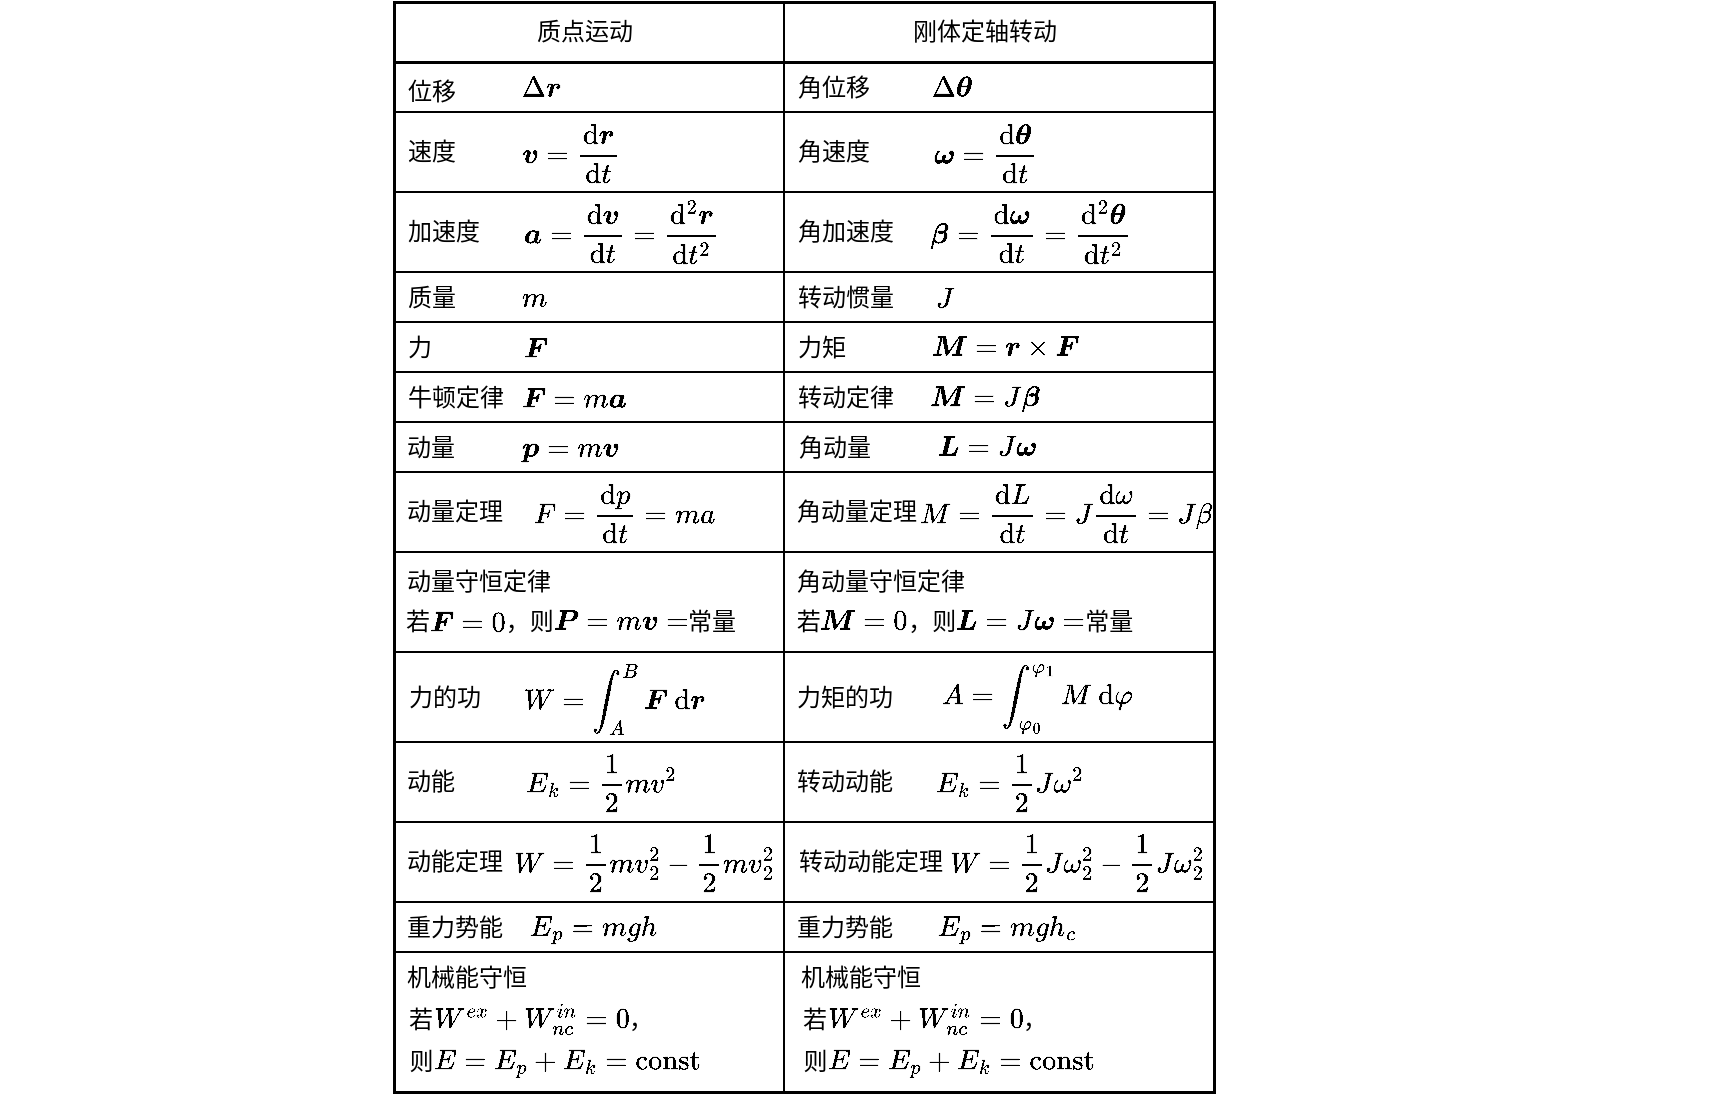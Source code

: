 <mxfile version="17.2.1" type="device"><diagram id="E-HRKaIm9mkoNPdgHBWo" name="第 1 页"><mxGraphModel dx="538" dy="391" grid="1" gridSize="5" guides="1" tooltips="1" connect="1" arrows="1" fold="1" page="1" pageScale="1" pageWidth="827" pageHeight="1169" math="1" shadow="0"><root><mxCell id="0"/><mxCell id="1" parent="0"/><mxCell id="P5UcKz4l3dWBP9nsOD-e-7" value="" style="rounded=0;whiteSpace=wrap;html=1;strokeWidth=1.5;connectable=0;" parent="1" vertex="1"><mxGeometry x="160" y="330" width="410" height="545" as="geometry"/></mxCell><mxCell id="P5UcKz4l3dWBP9nsOD-e-8" value="" style="endArrow=none;html=1;rounded=0;" parent="1" edge="1"><mxGeometry width="50" height="50" relative="1" as="geometry"><mxPoint x="160" y="385" as="sourcePoint"/><mxPoint x="570" y="385" as="targetPoint"/></mxGeometry></mxCell><mxCell id="P5UcKz4l3dWBP9nsOD-e-9" value="位移" style="text;html=1;resizable=0;autosize=1;align=left;verticalAlign=middle;points=[];fillColor=none;strokeColor=none;rounded=0;" parent="1" vertex="1"><mxGeometry x="165" y="365" width="35" height="20" as="geometry"/></mxCell><mxCell id="P5UcKz4l3dWBP9nsOD-e-10" value="速度" style="text;html=1;align=left;verticalAlign=middle;resizable=0;points=[];autosize=1;strokeColor=none;fillColor=none;" parent="1" vertex="1"><mxGeometry x="165" y="394.5" width="35" height="20" as="geometry"/></mxCell><mxCell id="P5UcKz4l3dWBP9nsOD-e-11" value="加速度" style="text;html=1;align=left;verticalAlign=middle;resizable=0;points=[];autosize=1;strokeColor=none;fillColor=none;" parent="1" vertex="1"><mxGeometry x="165" y="435" width="50" height="20" as="geometry"/></mxCell><mxCell id="P5UcKz4l3dWBP9nsOD-e-13" value="质量" style="text;html=1;align=left;verticalAlign=middle;resizable=0;points=[];autosize=1;strokeColor=none;fillColor=none;" parent="1" vertex="1"><mxGeometry x="165" y="467.5" width="35" height="20" as="geometry"/></mxCell><mxCell id="P5UcKz4l3dWBP9nsOD-e-16" value="角位移" style="text;html=1;align=left;verticalAlign=middle;resizable=0;points=[];autosize=1;strokeColor=none;fillColor=none;" parent="1" vertex="1"><mxGeometry x="360" y="362.5" width="50" height="20" as="geometry"/></mxCell><mxCell id="P5UcKz4l3dWBP9nsOD-e-17" value="角速度" style="text;html=1;align=left;verticalAlign=middle;resizable=0;points=[];autosize=1;strokeColor=none;fillColor=none;" parent="1" vertex="1"><mxGeometry x="360" y="395" width="50" height="20" as="geometry"/></mxCell><mxCell id="P5UcKz4l3dWBP9nsOD-e-18" value="角加速度" style="text;html=1;align=left;verticalAlign=middle;resizable=0;points=[];autosize=1;strokeColor=none;fillColor=none;" parent="1" vertex="1"><mxGeometry x="360" y="435" width="60" height="20" as="geometry"/></mxCell><mxCell id="P5UcKz4l3dWBP9nsOD-e-19" value="转动惯量" style="text;html=1;align=left;verticalAlign=middle;resizable=0;points=[];autosize=1;strokeColor=none;fillColor=none;" parent="1" vertex="1"><mxGeometry x="360" y="467.5" width="60" height="20" as="geometry"/></mxCell><mxCell id="P5UcKz4l3dWBP9nsOD-e-23" value="$$\Delta\boldsymbol{r}$$" style="text;html=1;resizable=1;autosize=1;align=center;verticalAlign=middle;points=[];fillColor=none;strokeColor=none;rounded=0;movable=1;rotatable=1;deletable=1;editable=1;connectable=1;" parent="1" vertex="1"><mxGeometry x="215" y="360" width="35" height="25" as="geometry"/></mxCell><mxCell id="P5UcKz4l3dWBP9nsOD-e-24" value="" style="endArrow=none;html=1;rounded=0;" parent="1" edge="1"><mxGeometry width="50" height="50" relative="1" as="geometry"><mxPoint x="355" y="875" as="sourcePoint"/><mxPoint x="355" y="330" as="targetPoint"/></mxGeometry></mxCell><mxCell id="P5UcKz4l3dWBP9nsOD-e-25" value="$$\boldsymbol{v}=\frac{\mathrm{d}\boldsymbol{r}}{\mathrm{d}t}&lt;br&gt;$$" style="text;html=1;resizable=1;autosize=1;align=center;verticalAlign=middle;points=[];fillColor=none;strokeColor=none;rounded=0;movable=1;rotatable=1;deletable=1;editable=1;connectable=1;" parent="1" vertex="1"><mxGeometry x="215" y="384" width="65" height="41" as="geometry"/></mxCell><mxCell id="P5UcKz4l3dWBP9nsOD-e-27" value="$$\boldsymbol{a}=\frac{\mathrm{d}\boldsymbol{v}}{\mathrm{d}t}=\frac{\mathrm{d}^2\boldsymbol{r}}{\mathrm{d}t^2}$$" style="text;html=1;resizable=1;autosize=1;align=center;verticalAlign=middle;points=[];fillColor=none;strokeColor=none;rounded=0;movable=1;rotatable=1;deletable=1;editable=1;connectable=1;" parent="1" vertex="1"><mxGeometry x="215" y="425" width="115" height="40" as="geometry"/></mxCell><mxCell id="P5UcKz4l3dWBP9nsOD-e-28" value="$$m$$" style="text;html=1;resizable=1;autosize=1;align=center;verticalAlign=middle;points=[];fillColor=none;strokeColor=none;rounded=0;movable=1;rotatable=1;deletable=1;editable=1;connectable=1;" parent="1" vertex="1"><mxGeometry x="215" y="465" width="30" height="25" as="geometry"/></mxCell><mxCell id="P5UcKz4l3dWBP9nsOD-e-29" value="$$J$$" style="text;html=1;resizable=1;autosize=1;align=center;verticalAlign=middle;points=[];fillColor=none;strokeColor=none;rounded=0;movable=1;rotatable=1;deletable=1;editable=1;connectable=0;" parent="1" vertex="1"><mxGeometry x="420" y="465" width="30" height="25" as="geometry"/></mxCell><mxCell id="P5UcKz4l3dWBP9nsOD-e-33" value="$$\boldsymbol{\beta}=\frac{\mathrm{d}\boldsymbol{\omega}}{\mathrm{d}t}=\frac{\mathrm{d}^2\boldsymbol{\theta}}{\mathrm{d}t^2}$$" style="text;html=1;resizable=1;autosize=1;align=center;verticalAlign=middle;points=[];fillColor=none;strokeColor=none;rounded=0;movable=1;rotatable=1;deletable=1;editable=1;connectable=0;" parent="1" vertex="1"><mxGeometry x="420" y="425" width="115" height="40" as="geometry"/></mxCell><mxCell id="P5UcKz4l3dWBP9nsOD-e-35" value="" style="endArrow=none;html=1;rounded=0;" parent="1" edge="1"><mxGeometry width="50" height="50" relative="1" as="geometry"><mxPoint x="160" y="425" as="sourcePoint"/><mxPoint x="570" y="425" as="targetPoint"/></mxGeometry></mxCell><mxCell id="P5UcKz4l3dWBP9nsOD-e-36" value="" style="endArrow=none;html=1;rounded=0;" parent="1" edge="1"><mxGeometry width="50" height="50" relative="1" as="geometry"><mxPoint x="160" y="465" as="sourcePoint"/><mxPoint x="570" y="465" as="targetPoint"/></mxGeometry></mxCell><mxCell id="NG12ff7dK1U4a7lftc5r-1" value="" style="endArrow=none;html=1;rounded=0;" parent="1" edge="1"><mxGeometry width="50" height="50" relative="1" as="geometry"><mxPoint x="160" y="515" as="sourcePoint"/><mxPoint x="570" y="515" as="targetPoint"/></mxGeometry></mxCell><mxCell id="NG12ff7dK1U4a7lftc5r-2" value="力" style="text;html=1;resizable=0;autosize=1;align=left;verticalAlign=middle;points=[];fillColor=none;strokeColor=none;rounded=0;" parent="1" vertex="1"><mxGeometry x="165" y="492.5" width="25" height="20" as="geometry"/></mxCell><mxCell id="NG12ff7dK1U4a7lftc5r-3" value="牛顿定律" style="text;html=1;align=left;verticalAlign=middle;resizable=0;points=[];autosize=1;strokeColor=none;fillColor=none;" parent="1" vertex="1"><mxGeometry x="165" y="517.5" width="60" height="20" as="geometry"/></mxCell><mxCell id="NG12ff7dK1U4a7lftc5r-4" value="力矩" style="text;html=1;align=left;verticalAlign=middle;resizable=0;points=[];autosize=1;strokeColor=none;fillColor=none;" parent="1" vertex="1"><mxGeometry x="360" y="492.5" width="35" height="20" as="geometry"/></mxCell><mxCell id="NG12ff7dK1U4a7lftc5r-5" value="转动定律" style="text;html=1;align=left;verticalAlign=middle;resizable=0;points=[];autosize=1;strokeColor=none;fillColor=none;" parent="1" vertex="1"><mxGeometry x="360" y="517.5" width="60" height="20" as="geometry"/></mxCell><mxCell id="NG12ff7dK1U4a7lftc5r-6" value="$$\boldsymbol{F}$$" style="text;html=1;resizable=1;autosize=1;align=center;verticalAlign=middle;points=[];fillColor=none;strokeColor=none;rounded=0;movable=1;rotatable=1;deletable=1;editable=1;connectable=1;" parent="1" vertex="1"><mxGeometry x="215" y="490" width="30" height="25" as="geometry"/></mxCell><mxCell id="NG12ff7dK1U4a7lftc5r-7" value="$$\boldsymbol{F}=m\boldsymbol{a}&lt;br&gt;$$" style="text;html=1;resizable=1;autosize=1;align=center;verticalAlign=middle;points=[];fillColor=none;strokeColor=none;rounded=0;movable=1;rotatable=1;deletable=1;editable=1;connectable=1;" parent="1" vertex="1"><mxGeometry x="215" y="515" width="70" height="25" as="geometry"/></mxCell><mxCell id="NG12ff7dK1U4a7lftc5r-8" value="$$\boldsymbol{M}=\boldsymbol{r}\times\boldsymbol{F}$$" style="text;html=1;align=center;verticalAlign=middle;resizable=1;points=[];autosize=1;strokeColor=none;fillColor=none;movable=1;rotatable=1;deletable=1;editable=1;connectable=0;" parent="1" vertex="1"><mxGeometry x="420" y="490" width="90" height="25" as="geometry"/></mxCell><mxCell id="NG12ff7dK1U4a7lftc5r-9" value="$$\boldsymbol{M}=J\boldsymbol{\beta}&lt;br&gt;$$" style="text;html=1;resizable=1;autosize=1;align=center;verticalAlign=middle;points=[];fillColor=none;strokeColor=none;rounded=0;movable=1;rotatable=1;deletable=1;editable=1;connectable=0;" parent="1" vertex="1"><mxGeometry x="420" y="515" width="70" height="25" as="geometry"/></mxCell><mxCell id="NG12ff7dK1U4a7lftc5r-11" value="" style="endArrow=none;html=1;rounded=0;" parent="1" edge="1"><mxGeometry width="50" height="50" relative="1" as="geometry"><mxPoint x="160" y="490" as="sourcePoint"/><mxPoint x="570" y="490" as="targetPoint"/></mxGeometry></mxCell><mxCell id="NG12ff7dK1U4a7lftc5r-12" value="$$\Delta\boldsymbol{\theta}$$" style="text;html=1;resizable=1;autosize=1;align=center;verticalAlign=middle;points=[];fillColor=none;strokeColor=none;rounded=0;movable=1;rotatable=1;deletable=1;editable=1;connectable=0;" parent="1" vertex="1"><mxGeometry x="420" y="360" width="35" height="25" as="geometry"/></mxCell><mxCell id="NG12ff7dK1U4a7lftc5r-14" value="$$\boldsymbol{\omega}=\frac{\mathrm{d}\boldsymbol{\theta}}{\mathrm{d}t}&lt;br&gt;$$" style="text;html=1;resizable=1;autosize=1;align=center;verticalAlign=middle;points=[];fillColor=none;strokeColor=none;rounded=0;movable=1;rotatable=1;deletable=1;editable=1;connectable=0;" parent="1" vertex="1"><mxGeometry x="420" y="385" width="70" height="40" as="geometry"/></mxCell><mxCell id="e4iWWG6RuFmeqOAaBxkB-1" value="质点运动" style="text;html=1;align=center;verticalAlign=middle;resizable=1;points=[];autosize=1;strokeColor=none;fillColor=none;movable=1;rotatable=1;deletable=1;editable=1;connectable=1;" parent="1" vertex="1"><mxGeometry x="225" y="330" width="60" height="30" as="geometry"/></mxCell><mxCell id="e4iWWG6RuFmeqOAaBxkB-2" value="刚体定轴转动" style="text;html=1;align=center;verticalAlign=middle;resizable=1;points=[];autosize=1;strokeColor=none;fillColor=none;movable=1;rotatable=1;deletable=1;editable=1;connectable=1;" parent="1" vertex="1"><mxGeometry x="412.5" y="330" width="85" height="30" as="geometry"/></mxCell><mxCell id="e4iWWG6RuFmeqOAaBxkB-3" value="动量" style="text;html=1;align=center;verticalAlign=middle;resizable=1;points=[];autosize=1;strokeColor=none;fillColor=none;movable=1;rotatable=1;deletable=1;editable=1;connectable=1;" parent="1" vertex="1"><mxGeometry x="160" y="540" width="35" height="25" as="geometry"/></mxCell><mxCell id="e4iWWG6RuFmeqOAaBxkB-4" value="动量定理" style="text;html=1;align=center;verticalAlign=middle;resizable=1;points=[];autosize=1;strokeColor=none;fillColor=none;movable=1;rotatable=1;deletable=1;editable=1;connectable=1;" parent="1" vertex="1"><mxGeometry x="160" y="572" width="60" height="25" as="geometry"/></mxCell><mxCell id="e4iWWG6RuFmeqOAaBxkB-7" value="动量守恒定律" style="text;html=1;align=center;verticalAlign=middle;resizable=0;points=[];autosize=1;strokeColor=none;fillColor=none;" parent="1" vertex="1"><mxGeometry x="159" y="610" width="85" height="20" as="geometry"/></mxCell><mxCell id="e4iWWG6RuFmeqOAaBxkB-8" value="角动量" style="text;html=1;align=center;verticalAlign=middle;resizable=0;points=[];autosize=1;strokeColor=none;fillColor=none;" parent="1" vertex="1"><mxGeometry x="355" y="542.5" width="50" height="20" as="geometry"/></mxCell><mxCell id="e4iWWG6RuFmeqOAaBxkB-9" value="角动量定理" style="text;html=1;align=center;verticalAlign=middle;resizable=1;points=[];autosize=1;strokeColor=none;fillColor=none;movable=1;rotatable=1;deletable=1;editable=1;connectable=1;" parent="1" vertex="1"><mxGeometry x="353" y="575" width="75" height="20" as="geometry"/></mxCell><mxCell id="e4iWWG6RuFmeqOAaBxkB-11" value="角动量守恒定律" style="text;html=1;align=center;verticalAlign=middle;resizable=0;points=[];autosize=1;strokeColor=none;fillColor=none;" parent="1" vertex="1"><mxGeometry x="355" y="610" width="95" height="20" as="geometry"/></mxCell><mxCell id="e4iWWG6RuFmeqOAaBxkB-12" value="$$\boldsymbol{p}=m\boldsymbol{v}&lt;br&gt;$$" style="text;html=1;resizable=1;autosize=1;align=center;verticalAlign=middle;points=[];fillColor=none;strokeColor=none;rounded=0;movable=1;rotatable=1;deletable=1;editable=1;connectable=1;" parent="1" vertex="1"><mxGeometry x="217.5" y="540" width="60" height="25" as="geometry"/></mxCell><mxCell id="e4iWWG6RuFmeqOAaBxkB-13" value="$$\boldsymbol{L}=J\boldsymbol{\omega}&lt;br&gt;$$" style="text;html=1;resizable=1;autosize=1;align=center;verticalAlign=middle;points=[];fillColor=none;strokeColor=none;rounded=0;movable=1;rotatable=1;deletable=1;editable=1;connectable=0;" parent="1" vertex="1"><mxGeometry x="422.5" y="540" width="67.5" height="25" as="geometry"/></mxCell><mxCell id="e4iWWG6RuFmeqOAaBxkB-14" value="$$M=\frac{\mathrm{d} L}{\mathrm{d} t}=J \frac{\mathrm{d} \omega}{\mathrm{d} t}&lt;br&gt;=J \beta$$" style="text;html=1;align=center;verticalAlign=middle;resizable=1;points=[];autosize=1;strokeColor=none;fillColor=none;movable=1;rotatable=1;deletable=1;editable=1;connectable=0;" parent="1" vertex="1"><mxGeometry x="425" y="565" width="140" height="40" as="geometry"/></mxCell><mxCell id="e4iWWG6RuFmeqOAaBxkB-15" value="$$F=\frac{\mathrm{d} p}{\mathrm{d} t}=&lt;br&gt;ma$$" style="text;html=1;align=center;verticalAlign=middle;resizable=1;points=[];autosize=1;strokeColor=none;fillColor=none;movable=1;rotatable=1;deletable=1;editable=1;connectable=1;" parent="1" vertex="1"><mxGeometry x="225" y="565" width="100" height="40" as="geometry"/></mxCell><mxCell id="e4iWWG6RuFmeqOAaBxkB-16" value="若\(\boldsymbol{F}=0\)，则\(\boldsymbol{P}=m\boldsymbol{v}=\)常量" style="text;html=1;align=center;verticalAlign=middle;resizable=1;points=[];autosize=1;strokeColor=none;fillColor=none;movable=1;rotatable=1;deletable=1;editable=1;connectable=1;" parent="1" vertex="1"><mxGeometry x="160" y="630" width="175" height="20" as="geometry"/></mxCell><mxCell id="e4iWWG6RuFmeqOAaBxkB-17" value="若\(\boldsymbol{M}=0\)，则\(\boldsymbol{L}=J\boldsymbol{\omega}=\)常量" style="text;html=1;align=center;verticalAlign=middle;resizable=1;points=[];autosize=1;strokeColor=none;fillColor=none;movable=1;rotatable=1;deletable=1;editable=1;connectable=0;" parent="1" vertex="1"><mxGeometry x="355" y="630" width="180" height="20" as="geometry"/></mxCell><mxCell id="e4iWWG6RuFmeqOAaBxkB-19" value="力的功" style="text;html=1;align=center;verticalAlign=middle;resizable=0;points=[];autosize=1;strokeColor=none;fillColor=none;" parent="1" vertex="1"><mxGeometry x="160" y="667.5" width="50" height="20" as="geometry"/></mxCell><mxCell id="e4iWWG6RuFmeqOAaBxkB-20" value="力矩的功" style="text;html=1;align=center;verticalAlign=middle;resizable=0;points=[];autosize=1;strokeColor=none;fillColor=none;" parent="1" vertex="1"><mxGeometry x="355" y="667.5" width="60" height="20" as="geometry"/></mxCell><mxCell id="e4iWWG6RuFmeqOAaBxkB-21" value="动能" style="text;html=1;align=center;verticalAlign=middle;resizable=0;points=[];autosize=1;strokeColor=none;fillColor=none;" parent="1" vertex="1"><mxGeometry x="160" y="710" width="35" height="20" as="geometry"/></mxCell><mxCell id="e4iWWG6RuFmeqOAaBxkB-22" value="转动动能" style="text;html=1;align=center;verticalAlign=middle;resizable=0;points=[];autosize=1;strokeColor=none;fillColor=none;" parent="1" vertex="1"><mxGeometry x="355" y="710" width="60" height="20" as="geometry"/></mxCell><mxCell id="e4iWWG6RuFmeqOAaBxkB-23" value="动能定理" style="text;html=1;align=center;verticalAlign=middle;resizable=0;points=[];autosize=1;strokeColor=none;fillColor=none;" parent="1" vertex="1"><mxGeometry x="160" y="750" width="60" height="20" as="geometry"/></mxCell><mxCell id="e4iWWG6RuFmeqOAaBxkB-24" value="转动动能定理" style="text;html=1;align=center;verticalAlign=middle;resizable=0;points=[];autosize=1;strokeColor=none;fillColor=none;" parent="1" vertex="1"><mxGeometry x="355" y="750" width="85" height="20" as="geometry"/></mxCell><mxCell id="e4iWWG6RuFmeqOAaBxkB-25" value="重力势能" style="text;html=1;align=center;verticalAlign=middle;resizable=1;points=[];autosize=1;strokeColor=none;fillColor=none;movable=1;rotatable=1;deletable=1;editable=1;connectable=1;" parent="1" vertex="1"><mxGeometry x="160" y="780" width="60" height="25" as="geometry"/></mxCell><mxCell id="e4iWWG6RuFmeqOAaBxkB-26" value="重力势能" style="text;html=1;align=center;verticalAlign=middle;resizable=1;points=[];autosize=1;strokeColor=none;fillColor=none;movable=1;rotatable=1;deletable=1;editable=1;connectable=1;" parent="1" vertex="1"><mxGeometry x="355" y="780" width="60" height="25" as="geometry"/></mxCell><mxCell id="e4iWWG6RuFmeqOAaBxkB-27" value="机械能守恒" style="text;html=1;align=center;verticalAlign=middle;resizable=1;points=[];autosize=1;strokeColor=none;fillColor=none;movable=1;rotatable=1;deletable=1;editable=1;connectable=1;" parent="1" vertex="1"><mxGeometry x="160" y="805" width="71" height="25" as="geometry"/></mxCell><mxCell id="e4iWWG6RuFmeqOAaBxkB-29" value="$$A=\int_{\varphi_{0}}^{\varphi_1} M \mathrm{~d} \varphi$$" style="text;html=1;align=center;verticalAlign=middle;resizable=1;points=[];autosize=1;strokeColor=none;fillColor=none;movable=1;rotatable=1;deletable=1;editable=1;connectable=0;" parent="1" vertex="1"><mxGeometry x="428" y="655" width="105" height="45" as="geometry"/></mxCell><mxCell id="e4iWWG6RuFmeqOAaBxkB-30" value="$$W=\int_{A}^{B} \boldsymbol{F} \mathrm{~d} \boldsymbol{r}$$" style="text;html=1;align=center;verticalAlign=middle;resizable=1;points=[];autosize=1;strokeColor=none;fillColor=none;movable=1;rotatable=1;deletable=1;editable=1;connectable=1;" parent="1" vertex="1"><mxGeometry x="217.5" y="655" width="105" height="45" as="geometry"/></mxCell><mxCell id="e4iWWG6RuFmeqOAaBxkB-31" value="$$E_k=\frac{1}{2}mv^2$$" style="text;html=1;align=center;verticalAlign=middle;resizable=1;points=[];autosize=1;strokeColor=none;fillColor=none;movable=1;rotatable=1;deletable=1;editable=1;connectable=1;" parent="1" vertex="1"><mxGeometry x="220" y="700" width="85" height="40" as="geometry"/></mxCell><mxCell id="e4iWWG6RuFmeqOAaBxkB-32" value="$$E_k=\frac{1}{2}J\omega^2$$" style="text;html=1;align=center;verticalAlign=middle;resizable=1;points=[];autosize=1;strokeColor=none;fillColor=none;movable=1;rotatable=1;deletable=1;editable=1;connectable=0;" parent="1" vertex="1"><mxGeometry x="428" y="700" width="77.5" height="40" as="geometry"/></mxCell><mxCell id="e4iWWG6RuFmeqOAaBxkB-33" value="机械能守恒" style="text;html=1;align=center;verticalAlign=middle;resizable=0;points=[];autosize=1;strokeColor=none;fillColor=none;" parent="1" vertex="1"><mxGeometry x="355" y="807.5" width="75" height="20" as="geometry"/></mxCell><mxCell id="e4iWWG6RuFmeqOAaBxkB-34" value="$$W=\frac{1}{2}mv_2^2-\frac{1}{2}mv_2^2&lt;br&gt;$$" style="text;html=1;align=center;verticalAlign=middle;resizable=1;points=[];autosize=1;strokeColor=none;fillColor=none;movable=1;rotatable=1;deletable=1;editable=1;connectable=1;" parent="1" vertex="1"><mxGeometry x="215" y="740" width="140" height="40" as="geometry"/></mxCell><mxCell id="e4iWWG6RuFmeqOAaBxkB-35" value="$$W=\frac{1}{2}J\omega_2^2-\frac{1}{2}J\omega_2^2&lt;br&gt;$$" style="text;html=1;align=center;verticalAlign=middle;resizable=1;points=[];autosize=1;strokeColor=none;fillColor=none;movable=1;rotatable=1;deletable=1;editable=1;connectable=0;" parent="1" vertex="1"><mxGeometry x="435" y="740" width="132" height="40" as="geometry"/></mxCell><mxCell id="e4iWWG6RuFmeqOAaBxkB-36" value="$$E_p=mgh$$" style="text;html=1;align=center;verticalAlign=middle;resizable=1;points=[];autosize=1;strokeColor=none;fillColor=none;movable=1;rotatable=1;deletable=1;editable=1;connectable=1;" parent="1" vertex="1"><mxGeometry x="225" y="780" width="67.5" height="25" as="geometry"/></mxCell><mxCell id="e4iWWG6RuFmeqOAaBxkB-37" value="$$E_p=mgh_c$$" style="text;html=1;align=center;verticalAlign=middle;resizable=1;points=[];autosize=1;strokeColor=none;fillColor=none;movable=1;rotatable=1;deletable=1;editable=1;connectable=0;" parent="1" vertex="1"><mxGeometry x="425.5" y="780" width="80" height="25" as="geometry"/></mxCell><mxCell id="e4iWWG6RuFmeqOAaBxkB-38" value="若\(W^{ex}+W_{nc}^{in}=0\)，" style="text;html=1;align=center;verticalAlign=middle;resizable=1;points=[];autosize=1;strokeColor=none;fillColor=none;movable=1;rotatable=1;deletable=1;editable=1;connectable=1;" parent="1" vertex="1"><mxGeometry x="165" y="830" width="126" height="15" as="geometry"/></mxCell><mxCell id="e4iWWG6RuFmeqOAaBxkB-39" value="则\(E=E_p+E_k=\text{const}\)" style="text;html=1;align=center;verticalAlign=middle;resizable=1;points=[];autosize=1;strokeColor=none;fillColor=none;movable=1;rotatable=1;deletable=1;editable=1;connectable=1;" parent="1" vertex="1"><mxGeometry x="160" y="850" width="160" height="20" as="geometry"/></mxCell><mxCell id="e4iWWG6RuFmeqOAaBxkB-40" value="若\(W^{ex}+W_{nc}^{in}=0\)，" style="text;html=1;align=center;verticalAlign=middle;resizable=1;points=[];autosize=1;strokeColor=none;fillColor=none;movable=1;rotatable=1;deletable=1;editable=1;connectable=0;" parent="1" vertex="1"><mxGeometry x="362.5" y="830" width="125" height="15" as="geometry"/></mxCell><mxCell id="e4iWWG6RuFmeqOAaBxkB-41" value="则\(E=E_p+E_k=\text{const}\)" style="text;html=1;align=center;verticalAlign=middle;resizable=1;points=[];autosize=1;strokeColor=none;fillColor=none;movable=1;rotatable=1;deletable=1;editable=1;connectable=0;" parent="1" vertex="1"><mxGeometry x="354" y="852.5" width="165" height="15" as="geometry"/></mxCell><mxCell id="e4iWWG6RuFmeqOAaBxkB-42" value="" style="endArrow=none;html=1;rounded=0;strokeWidth=1.5;" parent="1" edge="1"><mxGeometry width="50" height="50" relative="1" as="geometry"><mxPoint x="160" y="360" as="sourcePoint"/><mxPoint x="570" y="360" as="targetPoint"/></mxGeometry></mxCell><mxCell id="e4iWWG6RuFmeqOAaBxkB-43" value="" style="endArrow=none;html=1;rounded=0;" parent="1" edge="1"><mxGeometry width="50" height="50" relative="1" as="geometry"><mxPoint x="160" y="540" as="sourcePoint"/><mxPoint x="570" y="540" as="targetPoint"/></mxGeometry></mxCell><mxCell id="e4iWWG6RuFmeqOAaBxkB-44" value="" style="endArrow=none;html=1;rounded=0;" parent="1" edge="1"><mxGeometry width="50" height="50" relative="1" as="geometry"><mxPoint x="160" y="565" as="sourcePoint"/><mxPoint x="570" y="565" as="targetPoint"/></mxGeometry></mxCell><mxCell id="e4iWWG6RuFmeqOAaBxkB-45" value="" style="endArrow=none;html=1;rounded=0;" parent="1" edge="1"><mxGeometry width="50" height="50" relative="1" as="geometry"><mxPoint x="160" y="605" as="sourcePoint"/><mxPoint x="570" y="605" as="targetPoint"/></mxGeometry></mxCell><mxCell id="e4iWWG6RuFmeqOAaBxkB-46" value="" style="endArrow=none;html=1;rounded=0;" parent="1" edge="1"><mxGeometry width="50" height="50" relative="1" as="geometry"><mxPoint x="160" y="655" as="sourcePoint"/><mxPoint x="570" y="655" as="targetPoint"/></mxGeometry></mxCell><mxCell id="e4iWWG6RuFmeqOAaBxkB-47" value="" style="endArrow=none;html=1;rounded=0;" parent="1" edge="1"><mxGeometry width="50" height="50" relative="1" as="geometry"><mxPoint x="160" y="700" as="sourcePoint"/><mxPoint x="570" y="700" as="targetPoint"/></mxGeometry></mxCell><mxCell id="e4iWWG6RuFmeqOAaBxkB-48" value="" style="endArrow=none;html=1;rounded=0;" parent="1" edge="1"><mxGeometry width="50" height="50" relative="1" as="geometry"><mxPoint x="160" y="740" as="sourcePoint"/><mxPoint x="570" y="740" as="targetPoint"/></mxGeometry></mxCell><mxCell id="e4iWWG6RuFmeqOAaBxkB-49" value="" style="endArrow=none;html=1;rounded=0;" parent="1" edge="1"><mxGeometry width="50" height="50" relative="1" as="geometry"><mxPoint x="160" y="780" as="sourcePoint"/><mxPoint x="570" y="780" as="targetPoint"/></mxGeometry></mxCell><mxCell id="e4iWWG6RuFmeqOAaBxkB-50" value="" style="endArrow=none;html=1;rounded=0;" parent="1" edge="1"><mxGeometry width="50" height="50" relative="1" as="geometry"><mxPoint x="160" y="805" as="sourcePoint"/><mxPoint x="570" y="805" as="targetPoint"/></mxGeometry></mxCell></root></mxGraphModel></diagram></mxfile>